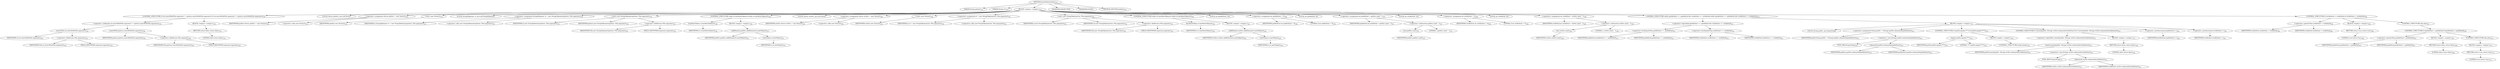 digraph "matchPatternStart" {  
"119" [label = <(METHOD,matchPatternStart)<SUB>224</SUB>> ]
"120" [label = <(PARAM,String pattern)<SUB>224</SUB>> ]
"121" [label = <(PARAM,String str)<SUB>224</SUB>> ]
"122" [label = <(BLOCK,&lt;empty&gt;,&lt;empty&gt;)<SUB>224</SUB>> ]
"123" [label = <(CONTROL_STRUCTURE,if (str.startsWith(File.separator) != pattern.startsWith(File.separator)),if (str.startsWith(File.separator) != pattern.startsWith(File.separator)))<SUB>229</SUB>> ]
"124" [label = <(&lt;operator&gt;.notEquals,str.startsWith(File.separator) != pattern.startsWith(File.separator))<SUB>229</SUB>> ]
"125" [label = <(startsWith,str.startsWith(File.separator))<SUB>229</SUB>> ]
"126" [label = <(IDENTIFIER,str,str.startsWith(File.separator))<SUB>229</SUB>> ]
"127" [label = <(&lt;operator&gt;.fieldAccess,File.separator)<SUB>229</SUB>> ]
"128" [label = <(IDENTIFIER,File,str.startsWith(File.separator))<SUB>229</SUB>> ]
"129" [label = <(FIELD_IDENTIFIER,separator,separator)<SUB>229</SUB>> ]
"130" [label = <(startsWith,pattern.startsWith(File.separator))<SUB>230</SUB>> ]
"131" [label = <(IDENTIFIER,pattern,pattern.startsWith(File.separator))<SUB>230</SUB>> ]
"132" [label = <(&lt;operator&gt;.fieldAccess,File.separator)<SUB>230</SUB>> ]
"133" [label = <(IDENTIFIER,File,pattern.startsWith(File.separator))<SUB>230</SUB>> ]
"134" [label = <(FIELD_IDENTIFIER,separator,separator)<SUB>230</SUB>> ]
"135" [label = <(BLOCK,&lt;empty&gt;,&lt;empty&gt;)<SUB>230</SUB>> ]
"136" [label = <(RETURN,return false;,return false;)<SUB>231</SUB>> ]
"137" [label = <(LITERAL,false,return false;)<SUB>231</SUB>> ]
"4" [label = <(LOCAL,Vector patDirs: java.util.Vector)> ]
"138" [label = <(&lt;operator&gt;.assignment,Vector patDirs = new Vector())<SUB>234</SUB>> ]
"139" [label = <(IDENTIFIER,patDirs,Vector patDirs = new Vector())<SUB>234</SUB>> ]
"140" [label = <(&lt;operator&gt;.alloc,new Vector())<SUB>234</SUB>> ]
"141" [label = <(&lt;init&gt;,new Vector())<SUB>234</SUB>> ]
"3" [label = <(IDENTIFIER,patDirs,new Vector())<SUB>234</SUB>> ]
"6" [label = <(LOCAL,StringTokenizer st: java.util.StringTokenizer)> ]
"142" [label = <(&lt;operator&gt;.assignment,StringTokenizer st = new StringTokenizer(pattern, File.separator))<SUB>235</SUB>> ]
"143" [label = <(IDENTIFIER,st,StringTokenizer st = new StringTokenizer(pattern, File.separator))<SUB>235</SUB>> ]
"144" [label = <(&lt;operator&gt;.alloc,new StringTokenizer(pattern, File.separator))<SUB>235</SUB>> ]
"145" [label = <(&lt;init&gt;,new StringTokenizer(pattern, File.separator))<SUB>235</SUB>> ]
"5" [label = <(IDENTIFIER,st,new StringTokenizer(pattern, File.separator))<SUB>235</SUB>> ]
"146" [label = <(IDENTIFIER,pattern,new StringTokenizer(pattern, File.separator))<SUB>235</SUB>> ]
"147" [label = <(&lt;operator&gt;.fieldAccess,File.separator)<SUB>235</SUB>> ]
"148" [label = <(IDENTIFIER,File,new StringTokenizer(pattern, File.separator))<SUB>235</SUB>> ]
"149" [label = <(FIELD_IDENTIFIER,separator,separator)<SUB>235</SUB>> ]
"150" [label = <(CONTROL_STRUCTURE,while (st.hasMoreTokens()),while (st.hasMoreTokens()))<SUB>236</SUB>> ]
"151" [label = <(hasMoreTokens,st.hasMoreTokens())<SUB>236</SUB>> ]
"152" [label = <(IDENTIFIER,st,st.hasMoreTokens())<SUB>236</SUB>> ]
"153" [label = <(BLOCK,&lt;empty&gt;,&lt;empty&gt;)<SUB>236</SUB>> ]
"154" [label = <(addElement,patDirs.addElement(st.nextToken()))<SUB>237</SUB>> ]
"155" [label = <(IDENTIFIER,patDirs,patDirs.addElement(st.nextToken()))<SUB>237</SUB>> ]
"156" [label = <(nextToken,st.nextToken())<SUB>237</SUB>> ]
"157" [label = <(IDENTIFIER,st,st.nextToken())<SUB>237</SUB>> ]
"8" [label = <(LOCAL,Vector strDirs: java.util.Vector)> ]
"158" [label = <(&lt;operator&gt;.assignment,Vector strDirs = new Vector())<SUB>240</SUB>> ]
"159" [label = <(IDENTIFIER,strDirs,Vector strDirs = new Vector())<SUB>240</SUB>> ]
"160" [label = <(&lt;operator&gt;.alloc,new Vector())<SUB>240</SUB>> ]
"161" [label = <(&lt;init&gt;,new Vector())<SUB>240</SUB>> ]
"7" [label = <(IDENTIFIER,strDirs,new Vector())<SUB>240</SUB>> ]
"162" [label = <(&lt;operator&gt;.assignment,st = new StringTokenizer(str, File.separator))<SUB>241</SUB>> ]
"163" [label = <(IDENTIFIER,st,st = new StringTokenizer(str, File.separator))<SUB>241</SUB>> ]
"164" [label = <(&lt;operator&gt;.alloc,new StringTokenizer(str, File.separator))<SUB>241</SUB>> ]
"165" [label = <(&lt;init&gt;,new StringTokenizer(str, File.separator))<SUB>241</SUB>> ]
"9" [label = <(IDENTIFIER,st,new StringTokenizer(str, File.separator))<SUB>241</SUB>> ]
"166" [label = <(IDENTIFIER,str,new StringTokenizer(str, File.separator))<SUB>241</SUB>> ]
"167" [label = <(&lt;operator&gt;.fieldAccess,File.separator)<SUB>241</SUB>> ]
"168" [label = <(IDENTIFIER,File,new StringTokenizer(str, File.separator))<SUB>241</SUB>> ]
"169" [label = <(FIELD_IDENTIFIER,separator,separator)<SUB>241</SUB>> ]
"170" [label = <(CONTROL_STRUCTURE,while (st.hasMoreTokens()),while (st.hasMoreTokens()))<SUB>242</SUB>> ]
"171" [label = <(hasMoreTokens,st.hasMoreTokens())<SUB>242</SUB>> ]
"172" [label = <(IDENTIFIER,st,st.hasMoreTokens())<SUB>242</SUB>> ]
"173" [label = <(BLOCK,&lt;empty&gt;,&lt;empty&gt;)<SUB>242</SUB>> ]
"174" [label = <(addElement,strDirs.addElement(st.nextToken()))<SUB>243</SUB>> ]
"175" [label = <(IDENTIFIER,strDirs,strDirs.addElement(st.nextToken()))<SUB>243</SUB>> ]
"176" [label = <(nextToken,st.nextToken())<SUB>243</SUB>> ]
"177" [label = <(IDENTIFIER,st,st.nextToken())<SUB>243</SUB>> ]
"178" [label = <(LOCAL,int patIdxStart: int)> ]
"179" [label = <(&lt;operator&gt;.assignment,int patIdxStart = 0)<SUB>246</SUB>> ]
"180" [label = <(IDENTIFIER,patIdxStart,int patIdxStart = 0)<SUB>246</SUB>> ]
"181" [label = <(LITERAL,0,int patIdxStart = 0)<SUB>246</SUB>> ]
"182" [label = <(LOCAL,int patIdxEnd: int)> ]
"183" [label = <(&lt;operator&gt;.assignment,int patIdxEnd = patDirs.size() - 1)<SUB>247</SUB>> ]
"184" [label = <(IDENTIFIER,patIdxEnd,int patIdxEnd = patDirs.size() - 1)<SUB>247</SUB>> ]
"185" [label = <(&lt;operator&gt;.subtraction,patDirs.size() - 1)<SUB>247</SUB>> ]
"186" [label = <(size,patDirs.size())<SUB>247</SUB>> ]
"187" [label = <(IDENTIFIER,patDirs,patDirs.size())<SUB>247</SUB>> ]
"188" [label = <(LITERAL,1,patDirs.size() - 1)<SUB>247</SUB>> ]
"189" [label = <(LOCAL,int strIdxStart: int)> ]
"190" [label = <(&lt;operator&gt;.assignment,int strIdxStart = 0)<SUB>248</SUB>> ]
"191" [label = <(IDENTIFIER,strIdxStart,int strIdxStart = 0)<SUB>248</SUB>> ]
"192" [label = <(LITERAL,0,int strIdxStart = 0)<SUB>248</SUB>> ]
"193" [label = <(LOCAL,int strIdxEnd: int)> ]
"194" [label = <(&lt;operator&gt;.assignment,int strIdxEnd = strDirs.size() - 1)<SUB>249</SUB>> ]
"195" [label = <(IDENTIFIER,strIdxEnd,int strIdxEnd = strDirs.size() - 1)<SUB>249</SUB>> ]
"196" [label = <(&lt;operator&gt;.subtraction,strDirs.size() - 1)<SUB>249</SUB>> ]
"197" [label = <(size,strDirs.size())<SUB>249</SUB>> ]
"198" [label = <(IDENTIFIER,strDirs,strDirs.size())<SUB>249</SUB>> ]
"199" [label = <(LITERAL,1,strDirs.size() - 1)<SUB>249</SUB>> ]
"200" [label = <(CONTROL_STRUCTURE,while (patIdxStart &lt;= patIdxEnd &amp;&amp; strIdxStart &lt;= strIdxEnd),while (patIdxStart &lt;= patIdxEnd &amp;&amp; strIdxStart &lt;= strIdxEnd))<SUB>252</SUB>> ]
"201" [label = <(&lt;operator&gt;.logicalAnd,patIdxStart &lt;= patIdxEnd &amp;&amp; strIdxStart &lt;= strIdxEnd)<SUB>252</SUB>> ]
"202" [label = <(&lt;operator&gt;.lessEqualsThan,patIdxStart &lt;= patIdxEnd)<SUB>252</SUB>> ]
"203" [label = <(IDENTIFIER,patIdxStart,patIdxStart &lt;= patIdxEnd)<SUB>252</SUB>> ]
"204" [label = <(IDENTIFIER,patIdxEnd,patIdxStart &lt;= patIdxEnd)<SUB>252</SUB>> ]
"205" [label = <(&lt;operator&gt;.lessEqualsThan,strIdxStart &lt;= strIdxEnd)<SUB>252</SUB>> ]
"206" [label = <(IDENTIFIER,strIdxStart,strIdxStart &lt;= strIdxEnd)<SUB>252</SUB>> ]
"207" [label = <(IDENTIFIER,strIdxEnd,strIdxStart &lt;= strIdxEnd)<SUB>252</SUB>> ]
"208" [label = <(BLOCK,&lt;empty&gt;,&lt;empty&gt;)<SUB>252</SUB>> ]
"209" [label = <(LOCAL,String patDir: java.lang.String)> ]
"210" [label = <(&lt;operator&gt;.assignment,String patDir = (String) patDirs.elementAt(patIdxStart))<SUB>253</SUB>> ]
"211" [label = <(IDENTIFIER,patDir,String patDir = (String) patDirs.elementAt(patIdxStart))<SUB>253</SUB>> ]
"212" [label = <(&lt;operator&gt;.cast,(String) patDirs.elementAt(patIdxStart))<SUB>253</SUB>> ]
"213" [label = <(TYPE_REF,String,String)<SUB>253</SUB>> ]
"214" [label = <(elementAt,patDirs.elementAt(patIdxStart))<SUB>253</SUB>> ]
"215" [label = <(IDENTIFIER,patDirs,patDirs.elementAt(patIdxStart))<SUB>253</SUB>> ]
"216" [label = <(IDENTIFIER,patIdxStart,patDirs.elementAt(patIdxStart))<SUB>253</SUB>> ]
"217" [label = <(CONTROL_STRUCTURE,if (patDir.equals(&quot;**&quot;)),if (patDir.equals(&quot;**&quot;)))<SUB>254</SUB>> ]
"218" [label = <(equals,patDir.equals(&quot;**&quot;))<SUB>254</SUB>> ]
"219" [label = <(IDENTIFIER,patDir,patDir.equals(&quot;**&quot;))<SUB>254</SUB>> ]
"220" [label = <(LITERAL,&quot;**&quot;,patDir.equals(&quot;**&quot;))<SUB>254</SUB>> ]
"221" [label = <(BLOCK,&lt;empty&gt;,&lt;empty&gt;)<SUB>254</SUB>> ]
"222" [label = <(CONTROL_STRUCTURE,break;,break;)<SUB>255</SUB>> ]
"223" [label = <(CONTROL_STRUCTURE,if (!match(patDir, (String) strDirs.elementAt(strIdxStart))),if (!match(patDir, (String) strDirs.elementAt(strIdxStart))))<SUB>257</SUB>> ]
"224" [label = <(&lt;operator&gt;.logicalNot,!match(patDir, (String) strDirs.elementAt(strIdxStart)))<SUB>257</SUB>> ]
"225" [label = <(match,match(patDir, (String) strDirs.elementAt(strIdxStart)))<SUB>257</SUB>> ]
"226" [label = <(IDENTIFIER,patDir,match(patDir, (String) strDirs.elementAt(strIdxStart)))<SUB>257</SUB>> ]
"227" [label = <(&lt;operator&gt;.cast,(String) strDirs.elementAt(strIdxStart))<SUB>257</SUB>> ]
"228" [label = <(TYPE_REF,String,String)<SUB>257</SUB>> ]
"229" [label = <(elementAt,strDirs.elementAt(strIdxStart))<SUB>257</SUB>> ]
"230" [label = <(IDENTIFIER,strDirs,strDirs.elementAt(strIdxStart))<SUB>257</SUB>> ]
"231" [label = <(IDENTIFIER,strIdxStart,strDirs.elementAt(strIdxStart))<SUB>257</SUB>> ]
"232" [label = <(BLOCK,&lt;empty&gt;,&lt;empty&gt;)<SUB>257</SUB>> ]
"233" [label = <(RETURN,return false;,return false;)<SUB>258</SUB>> ]
"234" [label = <(LITERAL,false,return false;)<SUB>258</SUB>> ]
"235" [label = <(&lt;operator&gt;.postIncrement,patIdxStart++)<SUB>260</SUB>> ]
"236" [label = <(IDENTIFIER,patIdxStart,patIdxStart++)<SUB>260</SUB>> ]
"237" [label = <(&lt;operator&gt;.postIncrement,strIdxStart++)<SUB>261</SUB>> ]
"238" [label = <(IDENTIFIER,strIdxStart,strIdxStart++)<SUB>261</SUB>> ]
"239" [label = <(CONTROL_STRUCTURE,if (strIdxStart &gt; strIdxEnd),if (strIdxStart &gt; strIdxEnd))<SUB>264</SUB>> ]
"240" [label = <(&lt;operator&gt;.greaterThan,strIdxStart &gt; strIdxEnd)<SUB>264</SUB>> ]
"241" [label = <(IDENTIFIER,strIdxStart,strIdxStart &gt; strIdxEnd)<SUB>264</SUB>> ]
"242" [label = <(IDENTIFIER,strIdxEnd,strIdxStart &gt; strIdxEnd)<SUB>264</SUB>> ]
"243" [label = <(BLOCK,&lt;empty&gt;,&lt;empty&gt;)<SUB>264</SUB>> ]
"244" [label = <(RETURN,return true;,return true;)<SUB>266</SUB>> ]
"245" [label = <(LITERAL,true,return true;)<SUB>266</SUB>> ]
"246" [label = <(CONTROL_STRUCTURE,else,else)<SUB>267</SUB>> ]
"247" [label = <(CONTROL_STRUCTURE,if (patIdxStart &gt; patIdxEnd),if (patIdxStart &gt; patIdxEnd))<SUB>267</SUB>> ]
"248" [label = <(&lt;operator&gt;.greaterThan,patIdxStart &gt; patIdxEnd)<SUB>267</SUB>> ]
"249" [label = <(IDENTIFIER,patIdxStart,patIdxStart &gt; patIdxEnd)<SUB>267</SUB>> ]
"250" [label = <(IDENTIFIER,patIdxEnd,patIdxStart &gt; patIdxEnd)<SUB>267</SUB>> ]
"251" [label = <(BLOCK,&lt;empty&gt;,&lt;empty&gt;)<SUB>267</SUB>> ]
"252" [label = <(RETURN,return false;,return false;)<SUB>269</SUB>> ]
"253" [label = <(LITERAL,false,return false;)<SUB>269</SUB>> ]
"254" [label = <(CONTROL_STRUCTURE,else,else)<SUB>270</SUB>> ]
"255" [label = <(BLOCK,&lt;empty&gt;,&lt;empty&gt;)<SUB>270</SUB>> ]
"256" [label = <(RETURN,return true;,return true;)<SUB>273</SUB>> ]
"257" [label = <(LITERAL,true,return true;)<SUB>273</SUB>> ]
"258" [label = <(MODIFIER,PROTECTED)> ]
"259" [label = <(MODIFIER,STATIC)> ]
"260" [label = <(METHOD_RETURN,boolean)<SUB>224</SUB>> ]
  "119" -> "120" 
  "119" -> "121" 
  "119" -> "122" 
  "119" -> "258" 
  "119" -> "259" 
  "119" -> "260" 
  "122" -> "123" 
  "122" -> "4" 
  "122" -> "138" 
  "122" -> "141" 
  "122" -> "6" 
  "122" -> "142" 
  "122" -> "145" 
  "122" -> "150" 
  "122" -> "8" 
  "122" -> "158" 
  "122" -> "161" 
  "122" -> "162" 
  "122" -> "165" 
  "122" -> "170" 
  "122" -> "178" 
  "122" -> "179" 
  "122" -> "182" 
  "122" -> "183" 
  "122" -> "189" 
  "122" -> "190" 
  "122" -> "193" 
  "122" -> "194" 
  "122" -> "200" 
  "122" -> "239" 
  "123" -> "124" 
  "123" -> "135" 
  "124" -> "125" 
  "124" -> "130" 
  "125" -> "126" 
  "125" -> "127" 
  "127" -> "128" 
  "127" -> "129" 
  "130" -> "131" 
  "130" -> "132" 
  "132" -> "133" 
  "132" -> "134" 
  "135" -> "136" 
  "136" -> "137" 
  "138" -> "139" 
  "138" -> "140" 
  "141" -> "3" 
  "142" -> "143" 
  "142" -> "144" 
  "145" -> "5" 
  "145" -> "146" 
  "145" -> "147" 
  "147" -> "148" 
  "147" -> "149" 
  "150" -> "151" 
  "150" -> "153" 
  "151" -> "152" 
  "153" -> "154" 
  "154" -> "155" 
  "154" -> "156" 
  "156" -> "157" 
  "158" -> "159" 
  "158" -> "160" 
  "161" -> "7" 
  "162" -> "163" 
  "162" -> "164" 
  "165" -> "9" 
  "165" -> "166" 
  "165" -> "167" 
  "167" -> "168" 
  "167" -> "169" 
  "170" -> "171" 
  "170" -> "173" 
  "171" -> "172" 
  "173" -> "174" 
  "174" -> "175" 
  "174" -> "176" 
  "176" -> "177" 
  "179" -> "180" 
  "179" -> "181" 
  "183" -> "184" 
  "183" -> "185" 
  "185" -> "186" 
  "185" -> "188" 
  "186" -> "187" 
  "190" -> "191" 
  "190" -> "192" 
  "194" -> "195" 
  "194" -> "196" 
  "196" -> "197" 
  "196" -> "199" 
  "197" -> "198" 
  "200" -> "201" 
  "200" -> "208" 
  "201" -> "202" 
  "201" -> "205" 
  "202" -> "203" 
  "202" -> "204" 
  "205" -> "206" 
  "205" -> "207" 
  "208" -> "209" 
  "208" -> "210" 
  "208" -> "217" 
  "208" -> "223" 
  "208" -> "235" 
  "208" -> "237" 
  "210" -> "211" 
  "210" -> "212" 
  "212" -> "213" 
  "212" -> "214" 
  "214" -> "215" 
  "214" -> "216" 
  "217" -> "218" 
  "217" -> "221" 
  "218" -> "219" 
  "218" -> "220" 
  "221" -> "222" 
  "223" -> "224" 
  "223" -> "232" 
  "224" -> "225" 
  "225" -> "226" 
  "225" -> "227" 
  "227" -> "228" 
  "227" -> "229" 
  "229" -> "230" 
  "229" -> "231" 
  "232" -> "233" 
  "233" -> "234" 
  "235" -> "236" 
  "237" -> "238" 
  "239" -> "240" 
  "239" -> "243" 
  "239" -> "246" 
  "240" -> "241" 
  "240" -> "242" 
  "243" -> "244" 
  "244" -> "245" 
  "246" -> "247" 
  "247" -> "248" 
  "247" -> "251" 
  "247" -> "254" 
  "248" -> "249" 
  "248" -> "250" 
  "251" -> "252" 
  "252" -> "253" 
  "254" -> "255" 
  "255" -> "256" 
  "256" -> "257" 
}
